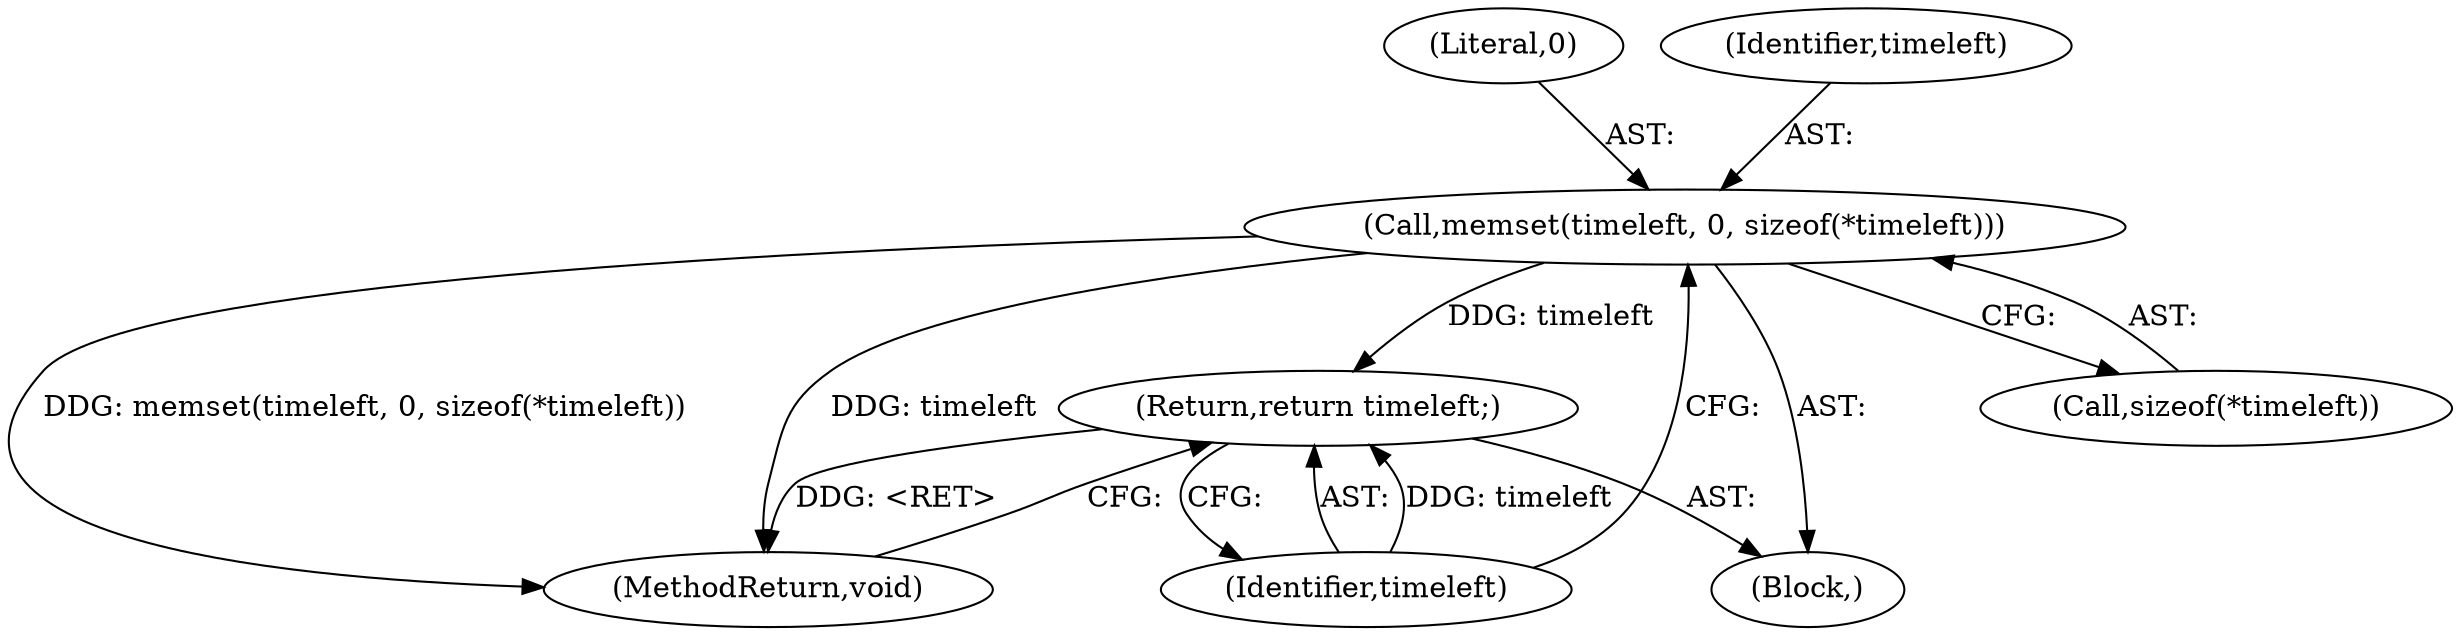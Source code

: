 digraph "0_openssl_f5c7f5dfbaf0d2f7d946d0fe86f08e6bcb36ed0d_0@API" {
"1000500" [label="(Call,memset(timeleft, 0, sizeof(*timeleft)))"];
"1000506" [label="(Return,return timeleft;)"];
"1000506" [label="(Return,return timeleft;)"];
"1000500" [label="(Call,memset(timeleft, 0, sizeof(*timeleft)))"];
"1000714" [label="(MethodReturn,void)"];
"1000507" [label="(Identifier,timeleft)"];
"1000503" [label="(Call,sizeof(*timeleft))"];
"1000502" [label="(Literal,0)"];
"1000501" [label="(Identifier,timeleft)"];
"1000499" [label="(Block,)"];
"1000500" -> "1000499"  [label="AST: "];
"1000500" -> "1000503"  [label="CFG: "];
"1000501" -> "1000500"  [label="AST: "];
"1000502" -> "1000500"  [label="AST: "];
"1000503" -> "1000500"  [label="AST: "];
"1000507" -> "1000500"  [label="CFG: "];
"1000500" -> "1000714"  [label="DDG: memset(timeleft, 0, sizeof(*timeleft))"];
"1000500" -> "1000714"  [label="DDG: timeleft"];
"1000500" -> "1000506"  [label="DDG: timeleft"];
"1000506" -> "1000499"  [label="AST: "];
"1000506" -> "1000507"  [label="CFG: "];
"1000507" -> "1000506"  [label="AST: "];
"1000714" -> "1000506"  [label="CFG: "];
"1000506" -> "1000714"  [label="DDG: <RET>"];
"1000507" -> "1000506"  [label="DDG: timeleft"];
}
